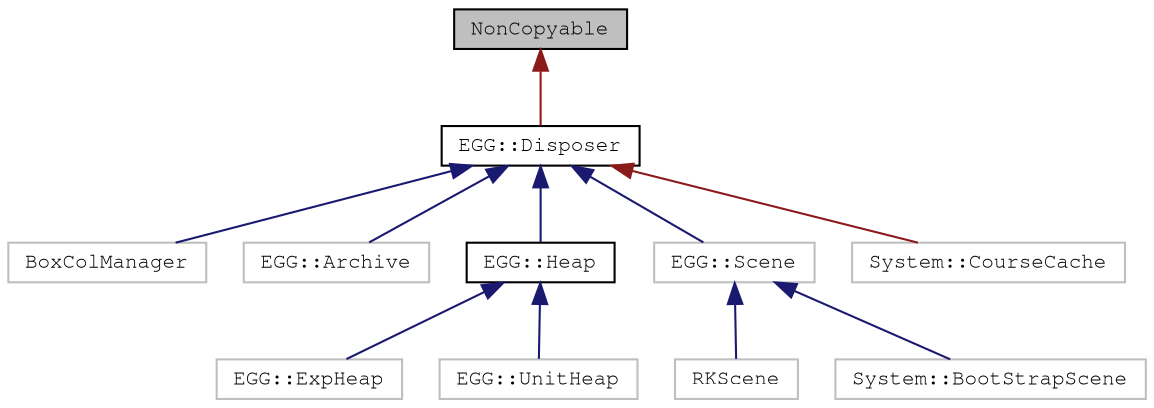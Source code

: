 digraph "NonCopyable"
{
 // LATEX_PDF_SIZE
  edge [fontname="FreeMono",fontsize="10",labelfontname="FreeMono",labelfontsize="10"];
  node [fontname="FreeMono",fontsize="10",shape=record];
  Node1 [label="NonCopyable",height=0.2,width=0.4,color="black", fillcolor="grey75", style="filled", fontcolor="black",tooltip=" "];
  Node1 -> Node2 [dir="back",color="firebrick4",fontsize="10",style="solid",fontname="FreeMono"];
  Node2 [label="EGG::Disposer",height=0.2,width=0.4,color="black", fillcolor="white", style="filled",URL="$class_e_g_g_1_1_disposer.html",tooltip="Base class for garbage-collected objects."];
  Node2 -> Node3 [dir="back",color="midnightblue",fontsize="10",style="solid",fontname="FreeMono"];
  Node3 [label="BoxColManager",height=0.2,width=0.4,color="grey75", fillcolor="white", style="filled",URL="$class_box_col_manager.html",tooltip=" "];
  Node2 -> Node4 [dir="back",color="midnightblue",fontsize="10",style="solid",fontname="FreeMono"];
  Node4 [label="EGG::Archive",height=0.2,width=0.4,color="grey75", fillcolor="white", style="filled",URL="$class_e_g_g_1_1_archive.html",tooltip=" "];
  Node2 -> Node5 [dir="back",color="midnightblue",fontsize="10",style="solid",fontname="FreeMono"];
  Node5 [label="EGG::Heap",height=0.2,width=0.4,color="black", fillcolor="white", style="filled",URL="$class_e_g_g_1_1_heap.html",tooltip="Base Heap class."];
  Node5 -> Node6 [dir="back",color="midnightblue",fontsize="10",style="solid",fontname="FreeMono"];
  Node6 [label="EGG::ExpHeap",height=0.2,width=0.4,color="grey75", fillcolor="white", style="filled",URL="$class_e_g_g_1_1_exp_heap.html",tooltip=" "];
  Node5 -> Node7 [dir="back",color="midnightblue",fontsize="10",style="solid",fontname="FreeMono"];
  Node7 [label="EGG::UnitHeap",height=0.2,width=0.4,color="grey75", fillcolor="white", style="filled",URL="$class_e_g_g_1_1_unit_heap.html",tooltip=" "];
  Node2 -> Node8 [dir="back",color="midnightblue",fontsize="10",style="solid",fontname="FreeMono"];
  Node8 [label="EGG::Scene",height=0.2,width=0.4,color="grey75", fillcolor="white", style="filled",URL="$class_e_g_g_1_1_scene.html",tooltip=" "];
  Node8 -> Node9 [dir="back",color="midnightblue",fontsize="10",style="solid",fontname="FreeMono"];
  Node9 [label="RKScene",height=0.2,width=0.4,color="grey75", fillcolor="white", style="filled",URL="$class_r_k_scene.html",tooltip=" "];
  Node8 -> Node10 [dir="back",color="midnightblue",fontsize="10",style="solid",fontname="FreeMono"];
  Node10 [label="System::BootStrapScene",height=0.2,width=0.4,color="grey75", fillcolor="white", style="filled",URL="$class_system_1_1_boot_strap_scene.html",tooltip=" "];
  Node2 -> Node11 [dir="back",color="firebrick4",fontsize="10",style="solid",fontname="FreeMono"];
  Node11 [label="System::CourseCache",height=0.2,width=0.4,color="grey75", fillcolor="white", style="filled",URL="$class_system_1_1_course_cache.html",tooltip=" "];
}
